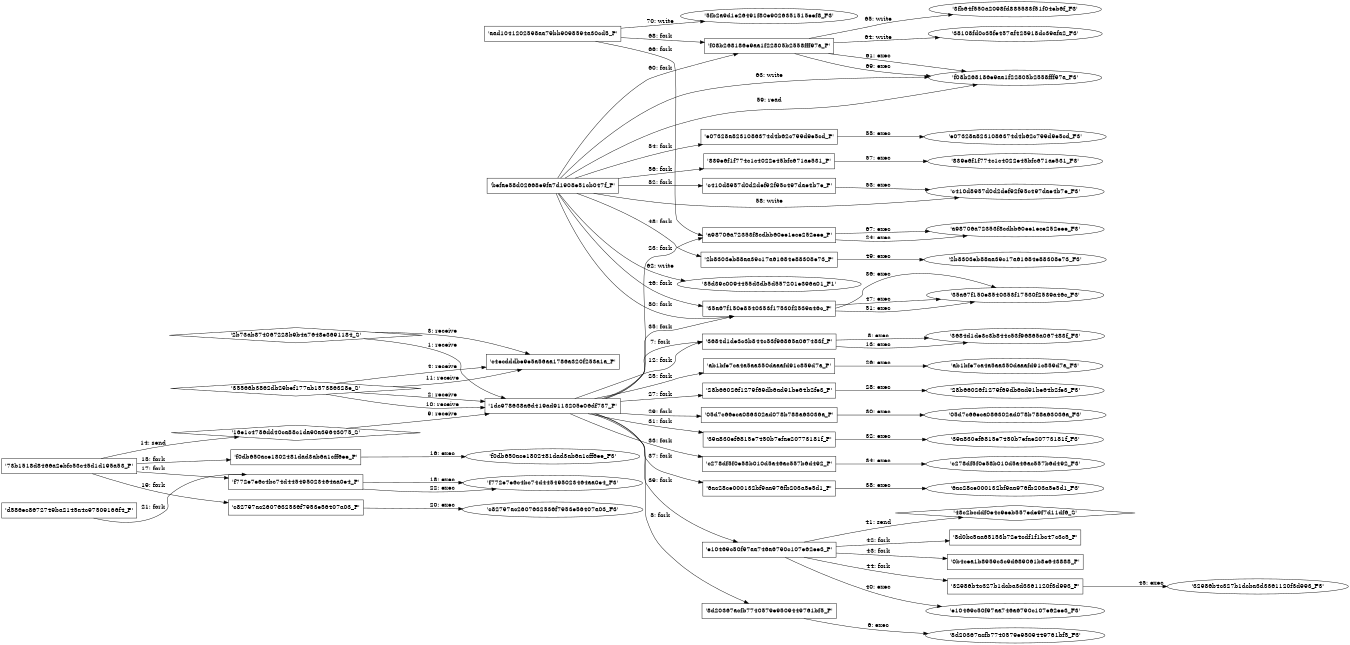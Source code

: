 digraph "D:\Learning\Paper\apt\基于CTI的攻击预警\Dataset\攻击图\ASGfromALLCTI\Vulnerability Spotlight Multiple Vulnerabilities in CUJO Smart Firewall, Das U-Boot, OCTEON SDK, Webroot BrightCloud.dot" {
rankdir="LR"
size="9"
fixedsize="false"
splines="true"
nodesep=0.3
ranksep=0
fontsize=10
overlap="scalexy"
engine= "neato"
	"'1dc978638a6d419ad9113205e06df737_P'" [node_type=Process shape=box]
	"'2b73ab874067228b9b4a7648e3691184_S'" [node_type=Socket shape=diamond]
	"'2b73ab874067228b9b4a7648e3691184_S'" -> "'1dc978638a6d419ad9113205e06df737_P'" [label="1: receive"]
	"'1dc978638a6d419ad9113205e06df737_P'" [node_type=Process shape=box]
	"'35566b3862db29bef177ab157386328e_S'" [node_type=Socket shape=diamond]
	"'35566b3862db29bef177ab157386328e_S'" -> "'1dc978638a6d419ad9113205e06df737_P'" [label="2: receive"]
	"'c4ecdddbe9e5a56aa1786a320f253a1a_P'" [node_type=Process shape=box]
	"'2b73ab874067228b9b4a7648e3691184_S'" [node_type=Socket shape=diamond]
	"'2b73ab874067228b9b4a7648e3691184_S'" -> "'c4ecdddbe9e5a56aa1786a320f253a1a_P'" [label="3: receive"]
	"'c4ecdddbe9e5a56aa1786a320f253a1a_P'" [node_type=Process shape=box]
	"'35566b3862db29bef177ab157386328e_S'" [node_type=Socket shape=diamond]
	"'35566b3862db29bef177ab157386328e_S'" -> "'c4ecdddbe9e5a56aa1786a320f253a1a_P'" [label="4: receive"]
	"'1dc978638a6d419ad9113205e06df737_P'" [node_type=Process shape=box]
	"'8d20367acfb7740579e9509449761bf5_P'" [node_type=Process shape=box]
	"'1dc978638a6d419ad9113205e06df737_P'" -> "'8d20367acfb7740579e9509449761bf5_P'" [label="5: fork"]
	"'8d20367acfb7740579e9509449761bf5_P'" [node_type=Process shape=box]
	"'8d20367acfb7740579e9509449761bf5_F3'" [node_type=File shape=ellipse]
	"'8d20367acfb7740579e9509449761bf5_P'" -> "'8d20367acfb7740579e9509449761bf5_F3'" [label="6: exec"]
	"'1dc978638a6d419ad9113205e06df737_P'" [node_type=Process shape=box]
	"'3684d1de3c3b844c53f96865a067483f_P'" [node_type=Process shape=box]
	"'1dc978638a6d419ad9113205e06df737_P'" -> "'3684d1de3c3b844c53f96865a067483f_P'" [label="7: fork"]
	"'3684d1de3c3b844c53f96865a067483f_P'" [node_type=Process shape=box]
	"'3684d1de3c3b844c53f96865a067483f_F3'" [node_type=File shape=ellipse]
	"'3684d1de3c3b844c53f96865a067483f_P'" -> "'3684d1de3c3b844c53f96865a067483f_F3'" [label="8: exec"]
	"'1dc978638a6d419ad9113205e06df737_P'" [node_type=Process shape=box]
	"'16e1c4786dd40ca88c1da90a39643075_S'" [node_type=Socket shape=diamond]
	"'16e1c4786dd40ca88c1da90a39643075_S'" -> "'1dc978638a6d419ad9113205e06df737_P'" [label="9: receive"]
	"'1dc978638a6d419ad9113205e06df737_P'" [node_type=Process shape=box]
	"'35566b3862db29bef177ab157386328e_S'" [node_type=Socket shape=diamond]
	"'35566b3862db29bef177ab157386328e_S'" -> "'1dc978638a6d419ad9113205e06df737_P'" [label="10: receive"]
	"'c4ecdddbe9e5a56aa1786a320f253a1a_P'" [node_type=Process shape=box]
	"'35566b3862db29bef177ab157386328e_S'" [node_type=Socket shape=diamond]
	"'35566b3862db29bef177ab157386328e_S'" -> "'c4ecdddbe9e5a56aa1786a320f253a1a_P'" [label="11: receive"]
	"'1dc978638a6d419ad9113205e06df737_P'" [node_type=Process shape=box]
	"'3684d1de3c3b844c53f96865a067483f_P'" [node_type=Process shape=box]
	"'1dc978638a6d419ad9113205e06df737_P'" -> "'3684d1de3c3b844c53f96865a067483f_P'" [label="12: fork"]
	"'3684d1de3c3b844c53f96865a067483f_P'" [node_type=Process shape=box]
	"'3684d1de3c3b844c53f96865a067483f_F3'" [node_type=File shape=ellipse]
	"'3684d1de3c3b844c53f96865a067483f_P'" -> "'3684d1de3c3b844c53f96865a067483f_F3'" [label="13: exec"]
	"'16e1c4786dd40ca88c1da90a39643075_S'" [node_type=Socket shape=diamond]
	"'73b1518d8466a2ebfc53c45d1d195a53_P'" [node_type=Process shape=box]
	"'73b1518d8466a2ebfc53c45d1d195a53_P'" -> "'16e1c4786dd40ca88c1da90a39643075_S'" [label="14: send"]
	"'73b1518d8466a2ebfc53c45d1d195a53_P'" [node_type=Process shape=box]
	"'f0db650ace1802481dad3ab6a1cff6ee_P'" [node_type=Process shape=box]
	"'73b1518d8466a2ebfc53c45d1d195a53_P'" -> "'f0db650ace1802481dad3ab6a1cff6ee_P'" [label="15: fork"]
	"'f0db650ace1802481dad3ab6a1cff6ee_P'" [node_type=Process shape=box]
	"'f0db650ace1802481dad3ab6a1cff6ee_F3'" [node_type=File shape=ellipse]
	"'f0db650ace1802481dad3ab6a1cff6ee_P'" -> "'f0db650ace1802481dad3ab6a1cff6ee_F3'" [label="16: exec"]
	"'73b1518d8466a2ebfc53c45d1d195a53_P'" [node_type=Process shape=box]
	"'f772e7e6c4bc74d445495023464aa0e4_P'" [node_type=Process shape=box]
	"'73b1518d8466a2ebfc53c45d1d195a53_P'" -> "'f772e7e6c4bc74d445495023464aa0e4_P'" [label="17: fork"]
	"'f772e7e6c4bc74d445495023464aa0e4_P'" [node_type=Process shape=box]
	"'f772e7e6c4bc74d445495023464aa0e4_F3'" [node_type=File shape=ellipse]
	"'f772e7e6c4bc74d445495023464aa0e4_P'" -> "'f772e7e6c4bc74d445495023464aa0e4_F3'" [label="18: exec"]
	"'73b1518d8466a2ebfc53c45d1d195a53_P'" [node_type=Process shape=box]
	"'c82797ac2607632536f7953e56407a03_P'" [node_type=Process shape=box]
	"'73b1518d8466a2ebfc53c45d1d195a53_P'" -> "'c82797ac2607632536f7953e56407a03_P'" [label="19: fork"]
	"'c82797ac2607632536f7953e56407a03_P'" [node_type=Process shape=box]
	"'c82797ac2607632536f7953e56407a03_F3'" [node_type=File shape=ellipse]
	"'c82797ac2607632536f7953e56407a03_P'" -> "'c82797ac2607632536f7953e56407a03_F3'" [label="20: exec"]
	"'d586ec8672749ba2145a4c97509166f4_P'" [node_type=Process shape=box]
	"'f772e7e6c4bc74d445495023464aa0e4_P'" [node_type=Process shape=box]
	"'d586ec8672749ba2145a4c97509166f4_P'" -> "'f772e7e6c4bc74d445495023464aa0e4_P'" [label="21: fork"]
	"'f772e7e6c4bc74d445495023464aa0e4_P'" [node_type=Process shape=box]
	"'f772e7e6c4bc74d445495023464aa0e4_F3'" [node_type=File shape=ellipse]
	"'f772e7e6c4bc74d445495023464aa0e4_P'" -> "'f772e7e6c4bc74d445495023464aa0e4_F3'" [label="22: exec"]
	"'1dc978638a6d419ad9113205e06df737_P'" [node_type=Process shape=box]
	"'a98706a72353f8cdbb60ee1ece252eee_P'" [node_type=Process shape=box]
	"'1dc978638a6d419ad9113205e06df737_P'" -> "'a98706a72353f8cdbb60ee1ece252eee_P'" [label="23: fork"]
	"'a98706a72353f8cdbb60ee1ece252eee_P'" [node_type=Process shape=box]
	"'a98706a72353f8cdbb60ee1ece252eee_F3'" [node_type=File shape=ellipse]
	"'a98706a72353f8cdbb60ee1ece252eee_P'" -> "'a98706a72353f8cdbb60ee1ece252eee_F3'" [label="24: exec"]
	"'1dc978638a6d419ad9113205e06df737_P'" [node_type=Process shape=box]
	"'ab1bfe7ca4a5aa350daaafd91c859d7a_P'" [node_type=Process shape=box]
	"'1dc978638a6d419ad9113205e06df737_P'" -> "'ab1bfe7ca4a5aa350daaafd91c859d7a_P'" [label="25: fork"]
	"'ab1bfe7ca4a5aa350daaafd91c859d7a_P'" [node_type=Process shape=box]
	"'ab1bfe7ca4a5aa350daaafd91c859d7a_F3'" [node_type=File shape=ellipse]
	"'ab1bfe7ca4a5aa350daaafd91c859d7a_P'" -> "'ab1bfe7ca4a5aa350daaafd91c859d7a_F3'" [label="26: exec"]
	"'1dc978638a6d419ad9113205e06df737_P'" [node_type=Process shape=box]
	"'28b66026f1279f69db6ad91be64b2fe3_P'" [node_type=Process shape=box]
	"'1dc978638a6d419ad9113205e06df737_P'" -> "'28b66026f1279f69db6ad91be64b2fe3_P'" [label="27: fork"]
	"'28b66026f1279f69db6ad91be64b2fe3_P'" [node_type=Process shape=box]
	"'28b66026f1279f69db6ad91be64b2fe3_F3'" [node_type=File shape=ellipse]
	"'28b66026f1279f69db6ad91be64b2fe3_P'" -> "'28b66026f1279f69db6ad91be64b2fe3_F3'" [label="28: exec"]
	"'1dc978638a6d419ad9113205e06df737_P'" [node_type=Process shape=box]
	"'05d7c66eca086302ad078b788a63036a_P'" [node_type=Process shape=box]
	"'1dc978638a6d419ad9113205e06df737_P'" -> "'05d7c66eca086302ad078b788a63036a_P'" [label="29: fork"]
	"'05d7c66eca086302ad078b788a63036a_P'" [node_type=Process shape=box]
	"'05d7c66eca086302ad078b788a63036a_F3'" [node_type=File shape=ellipse]
	"'05d7c66eca086302ad078b788a63036a_P'" -> "'05d7c66eca086302ad078b788a63036a_F3'" [label="30: exec"]
	"'1dc978638a6d419ad9113205e06df737_P'" [node_type=Process shape=box]
	"'39a830ef6815e7450b7efae20773181f_P'" [node_type=Process shape=box]
	"'1dc978638a6d419ad9113205e06df737_P'" -> "'39a830ef6815e7450b7efae20773181f_P'" [label="31: fork"]
	"'39a830ef6815e7450b7efae20773181f_P'" [node_type=Process shape=box]
	"'39a830ef6815e7450b7efae20773181f_F3'" [node_type=File shape=ellipse]
	"'39a830ef6815e7450b7efae20773181f_P'" -> "'39a830ef6815e7450b7efae20773181f_F3'" [label="32: exec"]
	"'1dc978638a6d419ad9113205e06df737_P'" [node_type=Process shape=box]
	"'c278df5f0e58b010d5a46ac557b6d492_P'" [node_type=Process shape=box]
	"'1dc978638a6d419ad9113205e06df737_P'" -> "'c278df5f0e58b010d5a46ac557b6d492_P'" [label="33: fork"]
	"'c278df5f0e58b010d5a46ac557b6d492_P'" [node_type=Process shape=box]
	"'c278df5f0e58b010d5a46ac557b6d492_F3'" [node_type=File shape=ellipse]
	"'c278df5f0e58b010d5a46ac557b6d492_P'" -> "'c278df5f0e58b010d5a46ac557b6d492_F3'" [label="34: exec"]
	"'1dc978638a6d419ad9113205e06df737_P'" [node_type=Process shape=box]
	"'35a67f150e8540353f17530f2539a46c_P'" [node_type=Process shape=box]
	"'1dc978638a6d419ad9113205e06df737_P'" -> "'35a67f150e8540353f17530f2539a46c_P'" [label="35: fork"]
	"'35a67f150e8540353f17530f2539a46c_P'" [node_type=Process shape=box]
	"'35a67f150e8540353f17530f2539a46c_F3'" [node_type=File shape=ellipse]
	"'35a67f150e8540353f17530f2539a46c_P'" -> "'35a67f150e8540353f17530f2539a46c_F3'" [label="36: exec"]
	"'1dc978638a6d419ad9113205e06df737_P'" [node_type=Process shape=box]
	"'6ac28ce000132bf9aa976fb203a5e5d1_P'" [node_type=Process shape=box]
	"'1dc978638a6d419ad9113205e06df737_P'" -> "'6ac28ce000132bf9aa976fb203a5e5d1_P'" [label="37: fork"]
	"'6ac28ce000132bf9aa976fb203a5e5d1_P'" [node_type=Process shape=box]
	"'6ac28ce000132bf9aa976fb203a5e5d1_F3'" [node_type=File shape=ellipse]
	"'6ac28ce000132bf9aa976fb203a5e5d1_P'" -> "'6ac28ce000132bf9aa976fb203a5e5d1_F3'" [label="38: exec"]
	"'1dc978638a6d419ad9113205e06df737_P'" [node_type=Process shape=box]
	"'e10469c50f97aa746a6790c107e62ee3_P'" [node_type=Process shape=box]
	"'1dc978638a6d419ad9113205e06df737_P'" -> "'e10469c50f97aa746a6790c107e62ee3_P'" [label="39: fork"]
	"'e10469c50f97aa746a6790c107e62ee3_P'" [node_type=Process shape=box]
	"'e10469c50f97aa746a6790c107e62ee3_F3'" [node_type=File shape=ellipse]
	"'e10469c50f97aa746a6790c107e62ee3_P'" -> "'e10469c50f97aa746a6790c107e62ee3_F3'" [label="40: exec"]
	"'48c2bcddf0e4c9eeb557ede9f7d11df6_S'" [node_type=Socket shape=diamond]
	"'e10469c50f97aa746a6790c107e62ee3_P'" [node_type=Process shape=box]
	"'e10469c50f97aa746a6790c107e62ee3_P'" -> "'48c2bcddf0e4c9eeb557ede9f7d11df6_S'" [label="41: send"]
	"'e10469c50f97aa746a6790c107e62ee3_P'" [node_type=Process shape=box]
	"'8d0bc5aa65153b72e4cdf1f1bc47c3c5_P'" [node_type=Process shape=box]
	"'e10469c50f97aa746a6790c107e62ee3_P'" -> "'8d0bc5aa65153b72e4cdf1f1bc47c3c5_P'" [label="42: fork"]
	"'e10469c50f97aa746a6790c107e62ee3_P'" [node_type=Process shape=box]
	"'0b4cea1b8959c3c9d689061b8e643888_P'" [node_type=Process shape=box]
	"'e10469c50f97aa746a6790c107e62ee3_P'" -> "'0b4cea1b8959c3c9d689061b8e643888_P'" [label="43: fork"]
	"'e10469c50f97aa746a6790c107e62ee3_P'" [node_type=Process shape=box]
	"'32986b4c327b1dcba3d3361120f3d993_P'" [node_type=Process shape=box]
	"'e10469c50f97aa746a6790c107e62ee3_P'" -> "'32986b4c327b1dcba3d3361120f3d993_P'" [label="44: fork"]
	"'32986b4c327b1dcba3d3361120f3d993_P'" [node_type=Process shape=box]
	"'32986b4c327b1dcba3d3361120f3d993_F3'" [node_type=File shape=ellipse]
	"'32986b4c327b1dcba3d3361120f3d993_P'" -> "'32986b4c327b1dcba3d3361120f3d993_F3'" [label="45: exec"]
	"'befae58d02668e9fa7d1908e51cb047f_P'" [node_type=Process shape=box]
	"'35a67f150e8540353f17530f2539a46c_P'" [node_type=Process shape=box]
	"'befae58d02668e9fa7d1908e51cb047f_P'" -> "'35a67f150e8540353f17530f2539a46c_P'" [label="46: fork"]
	"'35a67f150e8540353f17530f2539a46c_P'" [node_type=Process shape=box]
	"'35a67f150e8540353f17530f2539a46c_F3'" [node_type=File shape=ellipse]
	"'35a67f150e8540353f17530f2539a46c_P'" -> "'35a67f150e8540353f17530f2539a46c_F3'" [label="47: exec"]
	"'befae58d02668e9fa7d1908e51cb047f_P'" [node_type=Process shape=box]
	"'2b8303eb88aa39c17a61684e88308e73_P'" [node_type=Process shape=box]
	"'befae58d02668e9fa7d1908e51cb047f_P'" -> "'2b8303eb88aa39c17a61684e88308e73_P'" [label="48: fork"]
	"'2b8303eb88aa39c17a61684e88308e73_P'" [node_type=Process shape=box]
	"'2b8303eb88aa39c17a61684e88308e73_F3'" [node_type=File shape=ellipse]
	"'2b8303eb88aa39c17a61684e88308e73_P'" -> "'2b8303eb88aa39c17a61684e88308e73_F3'" [label="49: exec"]
	"'befae58d02668e9fa7d1908e51cb047f_P'" [node_type=Process shape=box]
	"'35a67f150e8540353f17530f2539a46c_P'" [node_type=Process shape=box]
	"'befae58d02668e9fa7d1908e51cb047f_P'" -> "'35a67f150e8540353f17530f2539a46c_P'" [label="50: fork"]
	"'35a67f150e8540353f17530f2539a46c_P'" [node_type=Process shape=box]
	"'35a67f150e8540353f17530f2539a46c_F3'" [node_type=File shape=ellipse]
	"'35a67f150e8540353f17530f2539a46c_P'" -> "'35a67f150e8540353f17530f2539a46c_F3'" [label="51: exec"]
	"'befae58d02668e9fa7d1908e51cb047f_P'" [node_type=Process shape=box]
	"'c410d8957d0d2def92f95c497dae4b7e_P'" [node_type=Process shape=box]
	"'befae58d02668e9fa7d1908e51cb047f_P'" -> "'c410d8957d0d2def92f95c497dae4b7e_P'" [label="52: fork"]
	"'c410d8957d0d2def92f95c497dae4b7e_P'" [node_type=Process shape=box]
	"'c410d8957d0d2def92f95c497dae4b7e_F3'" [node_type=File shape=ellipse]
	"'c410d8957d0d2def92f95c497dae4b7e_P'" -> "'c410d8957d0d2def92f95c497dae4b7e_F3'" [label="53: exec"]
	"'befae58d02668e9fa7d1908e51cb047f_P'" [node_type=Process shape=box]
	"'e07328a8231086374d4b62c799d9e5cd_P'" [node_type=Process shape=box]
	"'befae58d02668e9fa7d1908e51cb047f_P'" -> "'e07328a8231086374d4b62c799d9e5cd_P'" [label="54: fork"]
	"'e07328a8231086374d4b62c799d9e5cd_P'" [node_type=Process shape=box]
	"'e07328a8231086374d4b62c799d9e5cd_F3'" [node_type=File shape=ellipse]
	"'e07328a8231086374d4b62c799d9e5cd_P'" -> "'e07328a8231086374d4b62c799d9e5cd_F3'" [label="55: exec"]
	"'befae58d02668e9fa7d1908e51cb047f_P'" [node_type=Process shape=box]
	"'839e6f1f774c1c4022e45bfc671ae531_P'" [node_type=Process shape=box]
	"'befae58d02668e9fa7d1908e51cb047f_P'" -> "'839e6f1f774c1c4022e45bfc671ae531_P'" [label="56: fork"]
	"'839e6f1f774c1c4022e45bfc671ae531_P'" [node_type=Process shape=box]
	"'839e6f1f774c1c4022e45bfc671ae531_F3'" [node_type=File shape=ellipse]
	"'839e6f1f774c1c4022e45bfc671ae531_P'" -> "'839e6f1f774c1c4022e45bfc671ae531_F3'" [label="57: exec"]
	"'c410d8957d0d2def92f95c497dae4b7e_F3'" [node_type=file shape=ellipse]
	"'befae58d02668e9fa7d1908e51cb047f_P'" [node_type=Process shape=box]
	"'befae58d02668e9fa7d1908e51cb047f_P'" -> "'c410d8957d0d2def92f95c497dae4b7e_F3'" [label="58: write"]
	"'f08b268186e9aa1f22805b2558fff97a_F3'" [node_type=file shape=ellipse]
	"'befae58d02668e9fa7d1908e51cb047f_P'" [node_type=Process shape=box]
	"'befae58d02668e9fa7d1908e51cb047f_P'" -> "'f08b268186e9aa1f22805b2558fff97a_F3'" [label="59: read"]
	"'befae58d02668e9fa7d1908e51cb047f_P'" [node_type=Process shape=box]
	"'f08b268186e9aa1f22805b2558fff97a_P'" [node_type=Process shape=box]
	"'befae58d02668e9fa7d1908e51cb047f_P'" -> "'f08b268186e9aa1f22805b2558fff97a_P'" [label="60: fork"]
	"'f08b268186e9aa1f22805b2558fff97a_P'" [node_type=Process shape=box]
	"'f08b268186e9aa1f22805b2558fff97a_F3'" [node_type=File shape=ellipse]
	"'f08b268186e9aa1f22805b2558fff97a_P'" -> "'f08b268186e9aa1f22805b2558fff97a_F3'" [label="61: exec"]
	"'35d39c0094455d3db5d557201e396a01_F1'" [node_type=file shape=ellipse]
	"'befae58d02668e9fa7d1908e51cb047f_P'" [node_type=Process shape=box]
	"'befae58d02668e9fa7d1908e51cb047f_P'" -> "'35d39c0094455d3db5d557201e396a01_F1'" [label="62: write"]
	"'f08b268186e9aa1f22805b2558fff97a_F3'" [node_type=file shape=ellipse]
	"'befae58d02668e9fa7d1908e51cb047f_P'" [node_type=Process shape=box]
	"'befae58d02668e9fa7d1908e51cb047f_P'" -> "'f08b268186e9aa1f22805b2558fff97a_F3'" [label="63: write"]
	"'38108fd0c35fe457af425918dc39afa2_F3'" [node_type=file shape=ellipse]
	"'f08b268186e9aa1f22805b2558fff97a_P'" [node_type=Process shape=box]
	"'f08b268186e9aa1f22805b2558fff97a_P'" -> "'38108fd0c35fe457af425918dc39afa2_F3'" [label="64: write"]
	"'3fb64f550a2098fd885583f51f04eb6f_F3'" [node_type=file shape=ellipse]
	"'f08b268186e9aa1f22805b2558fff97a_P'" [node_type=Process shape=box]
	"'f08b268186e9aa1f22805b2558fff97a_P'" -> "'3fb64f550a2098fd885583f51f04eb6f_F3'" [label="65: write"]
	"'aad1041202598aa79bb9098594a30cd5_P'" [node_type=Process shape=box]
	"'a98706a72353f8cdbb60ee1ece252eee_P'" [node_type=Process shape=box]
	"'aad1041202598aa79bb9098594a30cd5_P'" -> "'a98706a72353f8cdbb60ee1ece252eee_P'" [label="66: fork"]
	"'a98706a72353f8cdbb60ee1ece252eee_P'" [node_type=Process shape=box]
	"'a98706a72353f8cdbb60ee1ece252eee_F3'" [node_type=File shape=ellipse]
	"'a98706a72353f8cdbb60ee1ece252eee_P'" -> "'a98706a72353f8cdbb60ee1ece252eee_F3'" [label="67: exec"]
	"'aad1041202598aa79bb9098594a30cd5_P'" [node_type=Process shape=box]
	"'f08b268186e9aa1f22805b2558fff97a_P'" [node_type=Process shape=box]
	"'aad1041202598aa79bb9098594a30cd5_P'" -> "'f08b268186e9aa1f22805b2558fff97a_P'" [label="68: fork"]
	"'f08b268186e9aa1f22805b2558fff97a_P'" [node_type=Process shape=box]
	"'f08b268186e9aa1f22805b2558fff97a_F3'" [node_type=File shape=ellipse]
	"'f08b268186e9aa1f22805b2558fff97a_P'" -> "'f08b268186e9aa1f22805b2558fff97a_F3'" [label="69: exec"]
	"'5fb2a9d1e26491f80e9026351515eef8_F3'" [node_type=file shape=ellipse]
	"'aad1041202598aa79bb9098594a30cd5_P'" [node_type=Process shape=box]
	"'aad1041202598aa79bb9098594a30cd5_P'" -> "'5fb2a9d1e26491f80e9026351515eef8_F3'" [label="70: write"]
}
